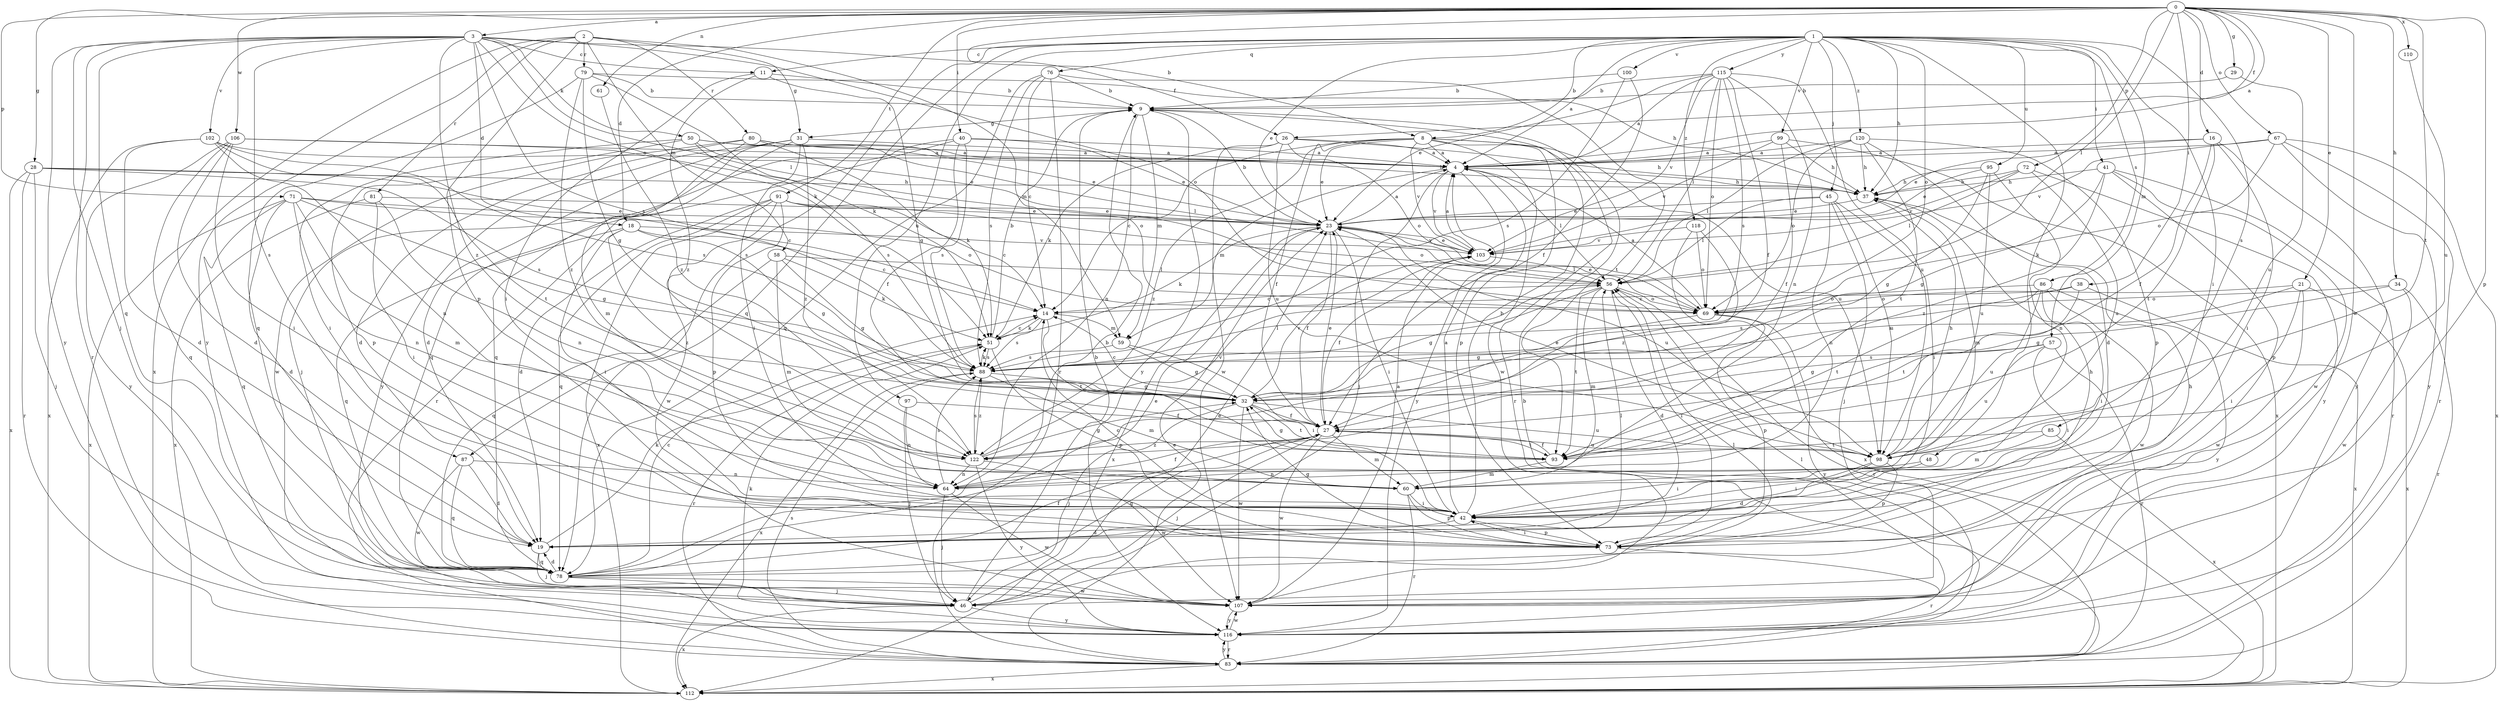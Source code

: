 strict digraph  {
0;
1;
2;
3;
4;
8;
9;
11;
14;
16;
18;
19;
21;
23;
26;
27;
28;
29;
31;
32;
34;
37;
38;
40;
41;
42;
45;
46;
48;
50;
51;
56;
57;
58;
59;
60;
61;
64;
67;
69;
71;
72;
73;
76;
78;
79;
80;
81;
83;
85;
86;
87;
88;
91;
93;
95;
97;
98;
99;
100;
102;
103;
106;
107;
110;
112;
115;
116;
118;
120;
122;
0 -> 3  [label=a];
0 -> 4  [label=a];
0 -> 8  [label=b];
0 -> 16  [label=d];
0 -> 18  [label=d];
0 -> 21  [label=e];
0 -> 26  [label=f];
0 -> 28  [label=g];
0 -> 29  [label=g];
0 -> 34  [label=h];
0 -> 38  [label=i];
0 -> 40  [label=i];
0 -> 56  [label=l];
0 -> 61  [label=n];
0 -> 67  [label=o];
0 -> 71  [label=p];
0 -> 72  [label=p];
0 -> 73  [label=p];
0 -> 91  [label=t];
0 -> 93  [label=t];
0 -> 106  [label=w];
0 -> 107  [label=w];
0 -> 110  [label=x];
1 -> 4  [label=a];
1 -> 8  [label=b];
1 -> 11  [label=c];
1 -> 23  [label=e];
1 -> 37  [label=h];
1 -> 41  [label=i];
1 -> 42  [label=i];
1 -> 45  [label=j];
1 -> 48  [label=k];
1 -> 57  [label=m];
1 -> 69  [label=o];
1 -> 76  [label=q];
1 -> 78  [label=q];
1 -> 85  [label=s];
1 -> 86  [label=s];
1 -> 87  [label=s];
1 -> 95  [label=u];
1 -> 97  [label=u];
1 -> 99  [label=v];
1 -> 100  [label=v];
1 -> 115  [label=y];
1 -> 118  [label=z];
1 -> 120  [label=z];
2 -> 31  [label=g];
2 -> 58  [label=m];
2 -> 59  [label=m];
2 -> 73  [label=p];
2 -> 79  [label=r];
2 -> 80  [label=r];
2 -> 81  [label=r];
2 -> 112  [label=x];
2 -> 116  [label=y];
3 -> 11  [label=c];
3 -> 18  [label=d];
3 -> 26  [label=f];
3 -> 46  [label=j];
3 -> 50  [label=k];
3 -> 51  [label=k];
3 -> 56  [label=l];
3 -> 69  [label=o];
3 -> 78  [label=q];
3 -> 83  [label=r];
3 -> 87  [label=s];
3 -> 88  [label=s];
3 -> 102  [label=v];
3 -> 116  [label=y];
3 -> 122  [label=z];
4 -> 37  [label=h];
4 -> 46  [label=j];
4 -> 56  [label=l];
4 -> 59  [label=m];
4 -> 103  [label=v];
4 -> 116  [label=y];
8 -> 4  [label=a];
8 -> 14  [label=c];
8 -> 23  [label=e];
8 -> 27  [label=f];
8 -> 73  [label=p];
8 -> 83  [label=r];
8 -> 98  [label=u];
8 -> 103  [label=v];
8 -> 107  [label=w];
8 -> 122  [label=z];
9 -> 31  [label=g];
9 -> 59  [label=m];
9 -> 64  [label=n];
9 -> 116  [label=y];
11 -> 9  [label=b];
11 -> 32  [label=g];
11 -> 42  [label=i];
11 -> 122  [label=z];
14 -> 51  [label=k];
14 -> 59  [label=m];
14 -> 88  [label=s];
14 -> 93  [label=t];
16 -> 4  [label=a];
16 -> 23  [label=e];
16 -> 27  [label=f];
16 -> 42  [label=i];
16 -> 93  [label=t];
16 -> 116  [label=y];
18 -> 14  [label=c];
18 -> 32  [label=g];
18 -> 42  [label=i];
18 -> 78  [label=q];
18 -> 103  [label=v];
18 -> 122  [label=z];
19 -> 46  [label=j];
19 -> 51  [label=k];
19 -> 56  [label=l];
19 -> 78  [label=q];
21 -> 42  [label=i];
21 -> 69  [label=o];
21 -> 88  [label=s];
21 -> 107  [label=w];
21 -> 112  [label=x];
23 -> 4  [label=a];
23 -> 9  [label=b];
23 -> 27  [label=f];
23 -> 42  [label=i];
23 -> 51  [label=k];
23 -> 98  [label=u];
23 -> 103  [label=v];
23 -> 112  [label=x];
26 -> 4  [label=a];
26 -> 37  [label=h];
26 -> 51  [label=k];
26 -> 69  [label=o];
26 -> 98  [label=u];
26 -> 107  [label=w];
27 -> 23  [label=e];
27 -> 46  [label=j];
27 -> 60  [label=m];
27 -> 78  [label=q];
27 -> 93  [label=t];
27 -> 98  [label=u];
27 -> 107  [label=w];
27 -> 122  [label=z];
28 -> 14  [label=c];
28 -> 37  [label=h];
28 -> 46  [label=j];
28 -> 83  [label=r];
28 -> 88  [label=s];
28 -> 112  [label=x];
29 -> 9  [label=b];
29 -> 98  [label=u];
31 -> 4  [label=a];
31 -> 19  [label=d];
31 -> 42  [label=i];
31 -> 78  [label=q];
31 -> 83  [label=r];
31 -> 116  [label=y];
31 -> 122  [label=z];
32 -> 14  [label=c];
32 -> 27  [label=f];
32 -> 46  [label=j];
32 -> 93  [label=t];
32 -> 98  [label=u];
32 -> 103  [label=v];
32 -> 107  [label=w];
34 -> 32  [label=g];
34 -> 69  [label=o];
34 -> 83  [label=r];
34 -> 107  [label=w];
37 -> 23  [label=e];
37 -> 60  [label=m];
38 -> 14  [label=c];
38 -> 88  [label=s];
38 -> 93  [label=t];
38 -> 112  [label=x];
40 -> 4  [label=a];
40 -> 23  [label=e];
40 -> 27  [label=f];
40 -> 46  [label=j];
40 -> 78  [label=q];
40 -> 88  [label=s];
41 -> 32  [label=g];
41 -> 37  [label=h];
41 -> 73  [label=p];
41 -> 83  [label=r];
41 -> 107  [label=w];
41 -> 122  [label=z];
42 -> 4  [label=a];
42 -> 9  [label=b];
42 -> 19  [label=d];
42 -> 73  [label=p];
45 -> 23  [label=e];
45 -> 42  [label=i];
45 -> 46  [label=j];
45 -> 56  [label=l];
45 -> 64  [label=n];
45 -> 98  [label=u];
46 -> 9  [label=b];
46 -> 23  [label=e];
46 -> 56  [label=l];
46 -> 112  [label=x];
46 -> 116  [label=y];
48 -> 42  [label=i];
48 -> 64  [label=n];
50 -> 4  [label=a];
50 -> 23  [label=e];
50 -> 37  [label=h];
50 -> 42  [label=i];
50 -> 73  [label=p];
50 -> 88  [label=s];
51 -> 9  [label=b];
51 -> 14  [label=c];
51 -> 73  [label=p];
51 -> 83  [label=r];
51 -> 88  [label=s];
56 -> 14  [label=c];
56 -> 19  [label=d];
56 -> 32  [label=g];
56 -> 60  [label=m];
56 -> 69  [label=o];
56 -> 83  [label=r];
56 -> 93  [label=t];
57 -> 32  [label=g];
57 -> 42  [label=i];
57 -> 83  [label=r];
57 -> 88  [label=s];
57 -> 98  [label=u];
58 -> 32  [label=g];
58 -> 51  [label=k];
58 -> 56  [label=l];
58 -> 60  [label=m];
58 -> 78  [label=q];
59 -> 32  [label=g];
59 -> 42  [label=i];
59 -> 88  [label=s];
60 -> 42  [label=i];
60 -> 73  [label=p];
60 -> 83  [label=r];
61 -> 122  [label=z];
64 -> 27  [label=f];
64 -> 46  [label=j];
64 -> 88  [label=s];
64 -> 107  [label=w];
67 -> 4  [label=a];
67 -> 69  [label=o];
67 -> 83  [label=r];
67 -> 103  [label=v];
67 -> 112  [label=x];
67 -> 116  [label=y];
69 -> 4  [label=a];
69 -> 23  [label=e];
69 -> 32  [label=g];
69 -> 73  [label=p];
69 -> 116  [label=y];
71 -> 19  [label=d];
71 -> 23  [label=e];
71 -> 32  [label=g];
71 -> 60  [label=m];
71 -> 64  [label=n];
71 -> 69  [label=o];
71 -> 78  [label=q];
71 -> 112  [label=x];
72 -> 37  [label=h];
72 -> 56  [label=l];
72 -> 98  [label=u];
72 -> 103  [label=v];
72 -> 116  [label=y];
73 -> 14  [label=c];
73 -> 32  [label=g];
73 -> 37  [label=h];
73 -> 42  [label=i];
73 -> 56  [label=l];
73 -> 83  [label=r];
76 -> 9  [label=b];
76 -> 14  [label=c];
76 -> 78  [label=q];
76 -> 83  [label=r];
76 -> 88  [label=s];
76 -> 93  [label=t];
78 -> 9  [label=b];
78 -> 14  [label=c];
78 -> 19  [label=d];
78 -> 23  [label=e];
78 -> 27  [label=f];
78 -> 37  [label=h];
78 -> 46  [label=j];
78 -> 107  [label=w];
79 -> 9  [label=b];
79 -> 32  [label=g];
79 -> 37  [label=h];
79 -> 51  [label=k];
79 -> 78  [label=q];
79 -> 122  [label=z];
80 -> 4  [label=a];
80 -> 19  [label=d];
80 -> 23  [label=e];
80 -> 51  [label=k];
80 -> 56  [label=l];
80 -> 60  [label=m];
80 -> 107  [label=w];
81 -> 23  [label=e];
81 -> 42  [label=i];
81 -> 64  [label=n];
81 -> 112  [label=x];
83 -> 23  [label=e];
83 -> 88  [label=s];
83 -> 112  [label=x];
83 -> 116  [label=y];
85 -> 60  [label=m];
85 -> 93  [label=t];
85 -> 112  [label=x];
86 -> 42  [label=i];
86 -> 69  [label=o];
86 -> 93  [label=t];
86 -> 98  [label=u];
86 -> 107  [label=w];
86 -> 116  [label=y];
87 -> 19  [label=d];
87 -> 64  [label=n];
87 -> 78  [label=q];
87 -> 107  [label=w];
88 -> 32  [label=g];
88 -> 51  [label=k];
88 -> 56  [label=l];
88 -> 60  [label=m];
88 -> 112  [label=x];
88 -> 122  [label=z];
91 -> 14  [label=c];
91 -> 19  [label=d];
91 -> 23  [label=e];
91 -> 69  [label=o];
91 -> 73  [label=p];
91 -> 78  [label=q];
91 -> 107  [label=w];
91 -> 112  [label=x];
93 -> 27  [label=f];
93 -> 32  [label=g];
93 -> 60  [label=m];
95 -> 23  [label=e];
95 -> 32  [label=g];
95 -> 37  [label=h];
95 -> 64  [label=n];
95 -> 98  [label=u];
97 -> 27  [label=f];
97 -> 46  [label=j];
97 -> 64  [label=n];
98 -> 19  [label=d];
98 -> 23  [label=e];
98 -> 37  [label=h];
98 -> 42  [label=i];
98 -> 73  [label=p];
99 -> 4  [label=a];
99 -> 27  [label=f];
99 -> 37  [label=h];
99 -> 103  [label=v];
99 -> 112  [label=x];
100 -> 9  [label=b];
100 -> 27  [label=f];
100 -> 88  [label=s];
102 -> 4  [label=a];
102 -> 19  [label=d];
102 -> 64  [label=n];
102 -> 88  [label=s];
102 -> 93  [label=t];
102 -> 112  [label=x];
103 -> 4  [label=a];
103 -> 23  [label=e];
103 -> 27  [label=f];
103 -> 56  [label=l];
106 -> 4  [label=a];
106 -> 19  [label=d];
106 -> 42  [label=i];
106 -> 69  [label=o];
106 -> 78  [label=q];
106 -> 116  [label=y];
107 -> 4  [label=a];
107 -> 116  [label=y];
110 -> 98  [label=u];
112 -> 9  [label=b];
115 -> 4  [label=a];
115 -> 9  [label=b];
115 -> 23  [label=e];
115 -> 27  [label=f];
115 -> 56  [label=l];
115 -> 64  [label=n];
115 -> 69  [label=o];
115 -> 88  [label=s];
115 -> 98  [label=u];
115 -> 103  [label=v];
116 -> 51  [label=k];
116 -> 56  [label=l];
116 -> 83  [label=r];
116 -> 107  [label=w];
118 -> 69  [label=o];
118 -> 103  [label=v];
118 -> 112  [label=x];
118 -> 122  [label=z];
120 -> 4  [label=a];
120 -> 19  [label=d];
120 -> 37  [label=h];
120 -> 56  [label=l];
120 -> 69  [label=o];
120 -> 73  [label=p];
120 -> 93  [label=t];
122 -> 32  [label=g];
122 -> 64  [label=n];
122 -> 88  [label=s];
122 -> 103  [label=v];
122 -> 107  [label=w];
122 -> 116  [label=y];
}
